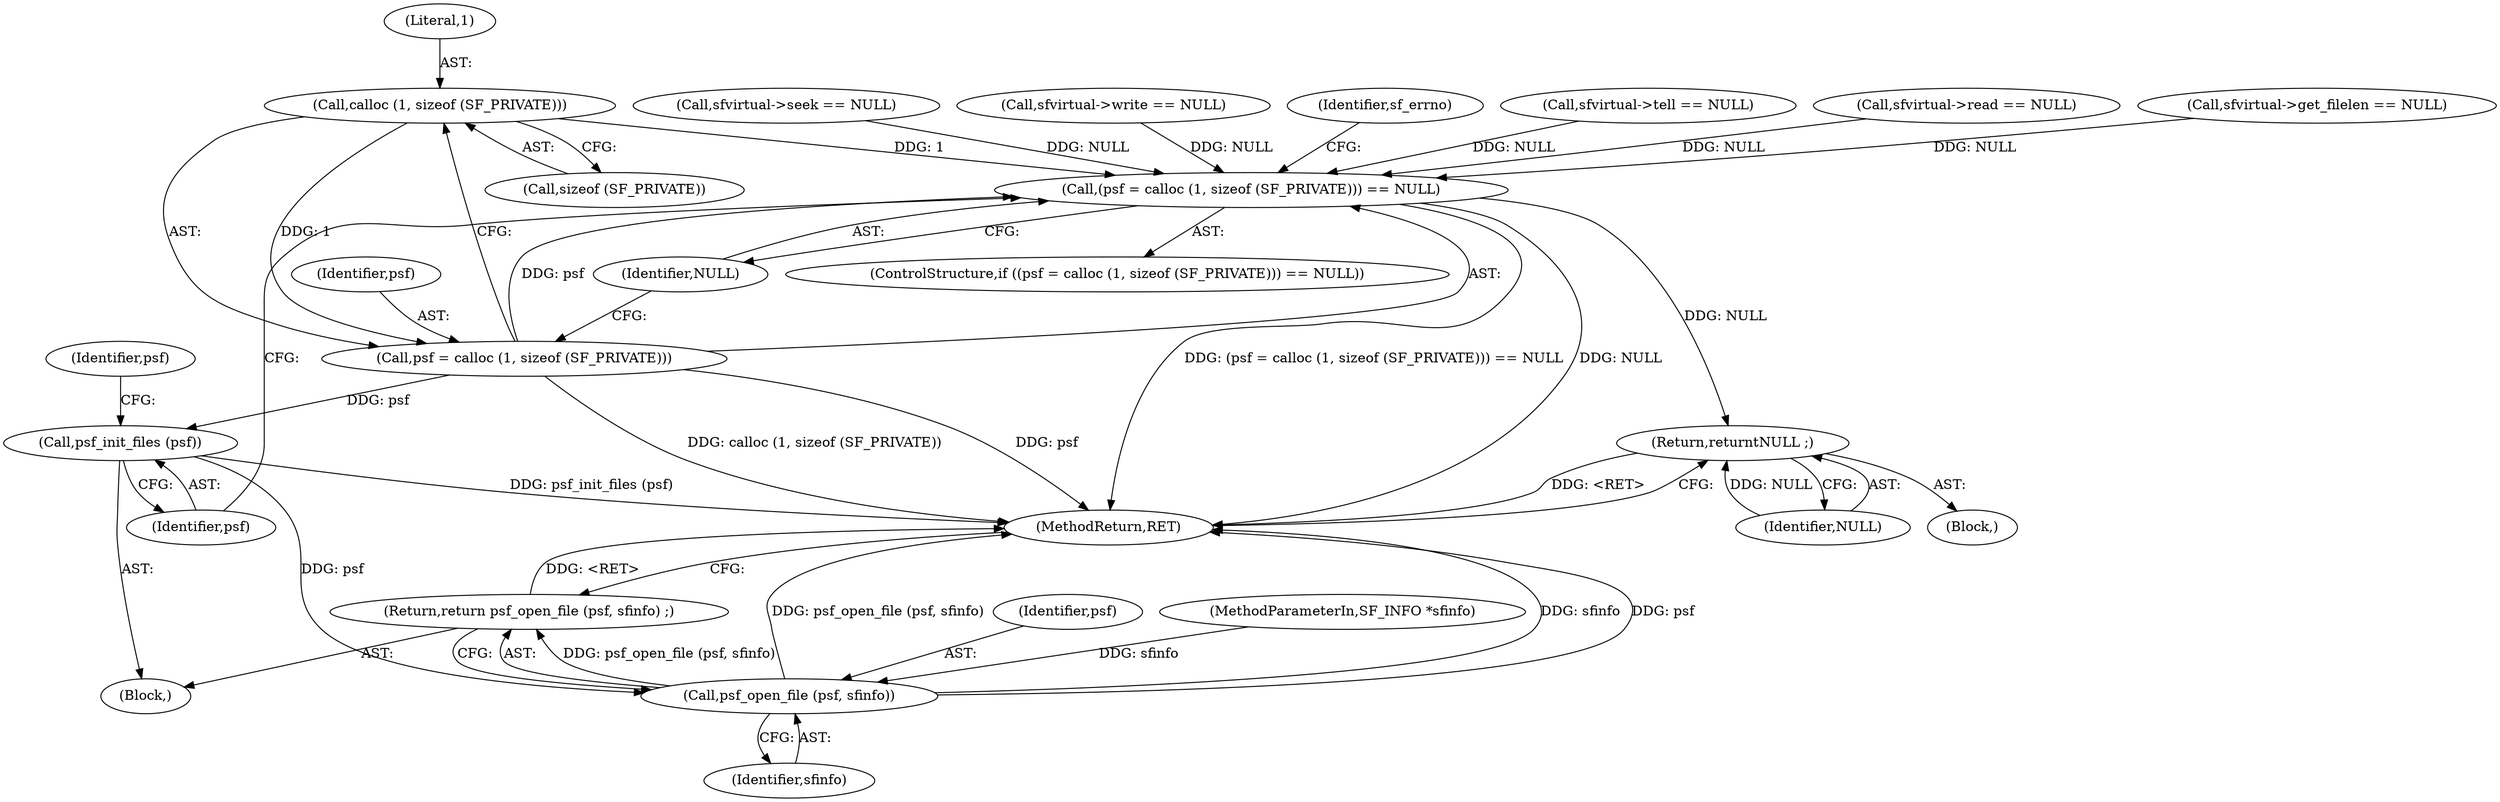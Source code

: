 digraph "1_libsndfile_708e996c87c5fae77b104ccfeb8f6db784c32074_21@API" {
"1000192" [label="(Call,calloc (1, sizeof (SF_PRIVATE)))"];
"1000189" [label="(Call,(psf = calloc (1, sizeof (SF_PRIVATE))) == NULL)"];
"1000201" [label="(Return,return\tNULL ;)"];
"1000190" [label="(Call,psf = calloc (1, sizeof (SF_PRIVATE)))"];
"1000203" [label="(Call,psf_init_files (psf))"];
"1000229" [label="(Call,psf_open_file (psf, sfinfo))"];
"1000228" [label="(Return,return psf_open_file (psf, sfinfo) ;)"];
"1000192" [label="(Call,calloc (1, sizeof (SF_PRIVATE)))"];
"1000172" [label="(Call,sfvirtual->write == NULL)"];
"1000199" [label="(Identifier,sf_errno)"];
"1000194" [label="(Call,sizeof (SF_PRIVATE))"];
"1000190" [label="(Call,psf = calloc (1, sizeof (SF_PRIVATE)))"];
"1000193" [label="(Literal,1)"];
"1000122" [label="(Call,sfvirtual->tell == NULL)"];
"1000197" [label="(Block,)"];
"1000147" [label="(Call,sfvirtual->read == NULL)"];
"1000188" [label="(ControlStructure,if ((psf = calloc (1, sizeof (SF_PRIVATE))) == NULL))"];
"1000191" [label="(Identifier,psf)"];
"1000231" [label="(Identifier,sfinfo)"];
"1000111" [label="(Call,sfvirtual->get_filelen == NULL)"];
"1000202" [label="(Identifier,NULL)"];
"1000201" [label="(Return,return\tNULL ;)"];
"1000107" [label="(Block,)"];
"1000230" [label="(Identifier,psf)"];
"1000105" [label="(MethodParameterIn,SF_INFO *sfinfo)"];
"1000189" [label="(Call,(psf = calloc (1, sizeof (SF_PRIVATE))) == NULL)"];
"1000229" [label="(Call,psf_open_file (psf, sfinfo))"];
"1000117" [label="(Call,sfvirtual->seek == NULL)"];
"1000232" [label="(MethodReturn,RET)"];
"1000207" [label="(Identifier,psf)"];
"1000196" [label="(Identifier,NULL)"];
"1000203" [label="(Call,psf_init_files (psf))"];
"1000204" [label="(Identifier,psf)"];
"1000228" [label="(Return,return psf_open_file (psf, sfinfo) ;)"];
"1000192" -> "1000190"  [label="AST: "];
"1000192" -> "1000194"  [label="CFG: "];
"1000193" -> "1000192"  [label="AST: "];
"1000194" -> "1000192"  [label="AST: "];
"1000190" -> "1000192"  [label="CFG: "];
"1000192" -> "1000189"  [label="DDG: 1"];
"1000192" -> "1000190"  [label="DDG: 1"];
"1000189" -> "1000188"  [label="AST: "];
"1000189" -> "1000196"  [label="CFG: "];
"1000190" -> "1000189"  [label="AST: "];
"1000196" -> "1000189"  [label="AST: "];
"1000199" -> "1000189"  [label="CFG: "];
"1000204" -> "1000189"  [label="CFG: "];
"1000189" -> "1000232"  [label="DDG: (psf = calloc (1, sizeof (SF_PRIVATE))) == NULL"];
"1000189" -> "1000232"  [label="DDG: NULL"];
"1000190" -> "1000189"  [label="DDG: psf"];
"1000122" -> "1000189"  [label="DDG: NULL"];
"1000147" -> "1000189"  [label="DDG: NULL"];
"1000172" -> "1000189"  [label="DDG: NULL"];
"1000111" -> "1000189"  [label="DDG: NULL"];
"1000117" -> "1000189"  [label="DDG: NULL"];
"1000189" -> "1000201"  [label="DDG: NULL"];
"1000201" -> "1000197"  [label="AST: "];
"1000201" -> "1000202"  [label="CFG: "];
"1000202" -> "1000201"  [label="AST: "];
"1000232" -> "1000201"  [label="CFG: "];
"1000201" -> "1000232"  [label="DDG: <RET>"];
"1000202" -> "1000201"  [label="DDG: NULL"];
"1000191" -> "1000190"  [label="AST: "];
"1000196" -> "1000190"  [label="CFG: "];
"1000190" -> "1000232"  [label="DDG: psf"];
"1000190" -> "1000232"  [label="DDG: calloc (1, sizeof (SF_PRIVATE))"];
"1000190" -> "1000203"  [label="DDG: psf"];
"1000203" -> "1000107"  [label="AST: "];
"1000203" -> "1000204"  [label="CFG: "];
"1000204" -> "1000203"  [label="AST: "];
"1000207" -> "1000203"  [label="CFG: "];
"1000203" -> "1000232"  [label="DDG: psf_init_files (psf)"];
"1000203" -> "1000229"  [label="DDG: psf"];
"1000229" -> "1000228"  [label="AST: "];
"1000229" -> "1000231"  [label="CFG: "];
"1000230" -> "1000229"  [label="AST: "];
"1000231" -> "1000229"  [label="AST: "];
"1000228" -> "1000229"  [label="CFG: "];
"1000229" -> "1000232"  [label="DDG: psf_open_file (psf, sfinfo)"];
"1000229" -> "1000232"  [label="DDG: sfinfo"];
"1000229" -> "1000232"  [label="DDG: psf"];
"1000229" -> "1000228"  [label="DDG: psf_open_file (psf, sfinfo)"];
"1000105" -> "1000229"  [label="DDG: sfinfo"];
"1000228" -> "1000107"  [label="AST: "];
"1000232" -> "1000228"  [label="CFG: "];
"1000228" -> "1000232"  [label="DDG: <RET>"];
}
